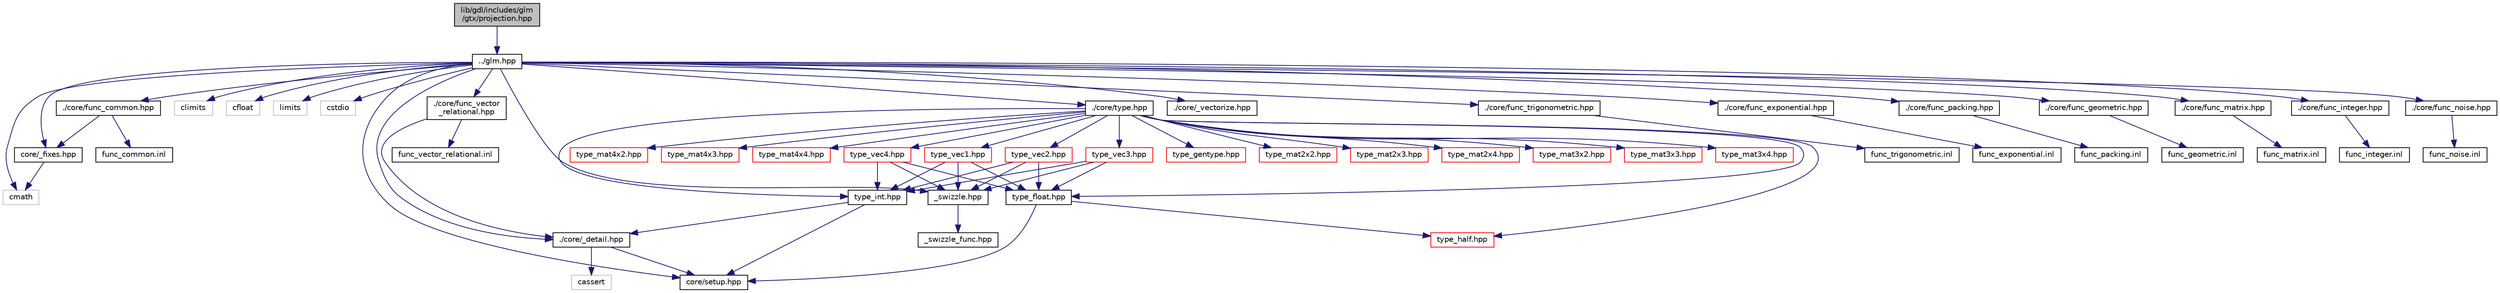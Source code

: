 digraph "lib/gdl/includes/glm/gtx/projection.hpp"
{
  edge [fontname="Helvetica",fontsize="10",labelfontname="Helvetica",labelfontsize="10"];
  node [fontname="Helvetica",fontsize="10",shape=record];
  Node1 [label="lib/gdl/includes/glm\l/gtx/projection.hpp",height=0.2,width=0.4,color="black", fillcolor="grey75", style="filled", fontcolor="black"];
  Node1 -> Node2 [color="midnightblue",fontsize="10",style="solid"];
  Node2 [label="../glm.hpp",height=0.2,width=0.4,color="black", fillcolor="white", style="filled",URL="$glm_8hpp.html"];
  Node2 -> Node3 [color="midnightblue",fontsize="10",style="solid"];
  Node3 [label="core/_fixes.hpp",height=0.2,width=0.4,color="black", fillcolor="white", style="filled",URL="$__fixes_8hpp.html"];
  Node3 -> Node4 [color="midnightblue",fontsize="10",style="solid"];
  Node4 [label="cmath",height=0.2,width=0.4,color="grey75", fillcolor="white", style="filled"];
  Node2 -> Node4 [color="midnightblue",fontsize="10",style="solid"];
  Node2 -> Node5 [color="midnightblue",fontsize="10",style="solid"];
  Node5 [label="climits",height=0.2,width=0.4,color="grey75", fillcolor="white", style="filled"];
  Node2 -> Node6 [color="midnightblue",fontsize="10",style="solid"];
  Node6 [label="cfloat",height=0.2,width=0.4,color="grey75", fillcolor="white", style="filled"];
  Node2 -> Node7 [color="midnightblue",fontsize="10",style="solid"];
  Node7 [label="limits",height=0.2,width=0.4,color="grey75", fillcolor="white", style="filled"];
  Node2 -> Node8 [color="midnightblue",fontsize="10",style="solid"];
  Node8 [label="cstdio",height=0.2,width=0.4,color="grey75", fillcolor="white", style="filled"];
  Node2 -> Node9 [color="midnightblue",fontsize="10",style="solid"];
  Node9 [label="core/setup.hpp",height=0.2,width=0.4,color="black", fillcolor="white", style="filled",URL="$setup_8hpp.html"];
  Node2 -> Node10 [color="midnightblue",fontsize="10",style="solid"];
  Node10 [label="./core/_detail.hpp",height=0.2,width=0.4,color="black", fillcolor="white", style="filled",URL="$__detail_8hpp.html"];
  Node10 -> Node9 [color="midnightblue",fontsize="10",style="solid"];
  Node10 -> Node11 [color="midnightblue",fontsize="10",style="solid"];
  Node11 [label="cassert",height=0.2,width=0.4,color="grey75", fillcolor="white", style="filled"];
  Node2 -> Node12 [color="midnightblue",fontsize="10",style="solid"];
  Node12 [label="./core/_vectorize.hpp",height=0.2,width=0.4,color="black", fillcolor="white", style="filled",URL="$__vectorize_8hpp.html"];
  Node2 -> Node13 [color="midnightblue",fontsize="10",style="solid"];
  Node13 [label="./core/type.hpp",height=0.2,width=0.4,color="black", fillcolor="white", style="filled",URL="$type_8hpp.html"];
  Node13 -> Node14 [color="midnightblue",fontsize="10",style="solid"];
  Node14 [label="type_half.hpp",height=0.2,width=0.4,color="red", fillcolor="white", style="filled",URL="$type__half_8hpp.html"];
  Node13 -> Node15 [color="midnightblue",fontsize="10",style="solid"];
  Node15 [label="type_float.hpp",height=0.2,width=0.4,color="black", fillcolor="white", style="filled",URL="$type__float_8hpp.html"];
  Node15 -> Node14 [color="midnightblue",fontsize="10",style="solid"];
  Node15 -> Node9 [color="midnightblue",fontsize="10",style="solid"];
  Node13 -> Node16 [color="midnightblue",fontsize="10",style="solid"];
  Node16 [label="type_int.hpp",height=0.2,width=0.4,color="black", fillcolor="white", style="filled",URL="$type__int_8hpp.html"];
  Node16 -> Node9 [color="midnightblue",fontsize="10",style="solid"];
  Node16 -> Node10 [color="midnightblue",fontsize="10",style="solid"];
  Node13 -> Node17 [color="midnightblue",fontsize="10",style="solid"];
  Node17 [label="type_gentype.hpp",height=0.2,width=0.4,color="red", fillcolor="white", style="filled",URL="$type__gentype_8hpp.html"];
  Node13 -> Node18 [color="midnightblue",fontsize="10",style="solid"];
  Node18 [label="type_vec1.hpp",height=0.2,width=0.4,color="red", fillcolor="white", style="filled",URL="$type__vec1_8hpp.html"];
  Node18 -> Node15 [color="midnightblue",fontsize="10",style="solid"];
  Node18 -> Node16 [color="midnightblue",fontsize="10",style="solid"];
  Node18 -> Node19 [color="midnightblue",fontsize="10",style="solid"];
  Node19 [label="_swizzle.hpp",height=0.2,width=0.4,color="black", fillcolor="white", style="filled",URL="$__swizzle_8hpp.html"];
  Node19 -> Node20 [color="midnightblue",fontsize="10",style="solid"];
  Node20 [label="_swizzle_func.hpp",height=0.2,width=0.4,color="black", fillcolor="white", style="filled",URL="$__swizzle__func_8hpp.html"];
  Node13 -> Node21 [color="midnightblue",fontsize="10",style="solid"];
  Node21 [label="type_vec2.hpp",height=0.2,width=0.4,color="red", fillcolor="white", style="filled",URL="$type__vec2_8hpp.html"];
  Node21 -> Node15 [color="midnightblue",fontsize="10",style="solid"];
  Node21 -> Node16 [color="midnightblue",fontsize="10",style="solid"];
  Node21 -> Node19 [color="midnightblue",fontsize="10",style="solid"];
  Node13 -> Node22 [color="midnightblue",fontsize="10",style="solid"];
  Node22 [label="type_vec3.hpp",height=0.2,width=0.4,color="red", fillcolor="white", style="filled",URL="$type__vec3_8hpp.html"];
  Node22 -> Node15 [color="midnightblue",fontsize="10",style="solid"];
  Node22 -> Node16 [color="midnightblue",fontsize="10",style="solid"];
  Node22 -> Node19 [color="midnightblue",fontsize="10",style="solid"];
  Node13 -> Node23 [color="midnightblue",fontsize="10",style="solid"];
  Node23 [label="type_vec4.hpp",height=0.2,width=0.4,color="red", fillcolor="white", style="filled",URL="$type__vec4_8hpp.html"];
  Node23 -> Node15 [color="midnightblue",fontsize="10",style="solid"];
  Node23 -> Node16 [color="midnightblue",fontsize="10",style="solid"];
  Node23 -> Node19 [color="midnightblue",fontsize="10",style="solid"];
  Node13 -> Node24 [color="midnightblue",fontsize="10",style="solid"];
  Node24 [label="type_mat2x2.hpp",height=0.2,width=0.4,color="red", fillcolor="white", style="filled",URL="$type__mat2x2_8hpp.html"];
  Node13 -> Node25 [color="midnightblue",fontsize="10",style="solid"];
  Node25 [label="type_mat2x3.hpp",height=0.2,width=0.4,color="red", fillcolor="white", style="filled",URL="$type__mat2x3_8hpp.html"];
  Node13 -> Node26 [color="midnightblue",fontsize="10",style="solid"];
  Node26 [label="type_mat2x4.hpp",height=0.2,width=0.4,color="red", fillcolor="white", style="filled",URL="$type__mat2x4_8hpp.html"];
  Node13 -> Node27 [color="midnightblue",fontsize="10",style="solid"];
  Node27 [label="type_mat3x2.hpp",height=0.2,width=0.4,color="red", fillcolor="white", style="filled",URL="$type__mat3x2_8hpp.html"];
  Node13 -> Node28 [color="midnightblue",fontsize="10",style="solid"];
  Node28 [label="type_mat3x3.hpp",height=0.2,width=0.4,color="red", fillcolor="white", style="filled",URL="$type__mat3x3_8hpp.html"];
  Node13 -> Node29 [color="midnightblue",fontsize="10",style="solid"];
  Node29 [label="type_mat3x4.hpp",height=0.2,width=0.4,color="red", fillcolor="white", style="filled",URL="$type__mat3x4_8hpp.html"];
  Node13 -> Node30 [color="midnightblue",fontsize="10",style="solid"];
  Node30 [label="type_mat4x2.hpp",height=0.2,width=0.4,color="red", fillcolor="white", style="filled",URL="$type__mat4x2_8hpp.html"];
  Node13 -> Node31 [color="midnightblue",fontsize="10",style="solid"];
  Node31 [label="type_mat4x3.hpp",height=0.2,width=0.4,color="red", fillcolor="white", style="filled",URL="$type__mat4x3_8hpp.html"];
  Node13 -> Node32 [color="midnightblue",fontsize="10",style="solid"];
  Node32 [label="type_mat4x4.hpp",height=0.2,width=0.4,color="red", fillcolor="white", style="filled",URL="$type__mat4x4_8hpp.html"];
  Node2 -> Node33 [color="midnightblue",fontsize="10",style="solid"];
  Node33 [label="./core/func_trigonometric.hpp",height=0.2,width=0.4,color="black", fillcolor="white", style="filled",URL="$func__trigonometric_8hpp.html"];
  Node33 -> Node34 [color="midnightblue",fontsize="10",style="solid"];
  Node34 [label="func_trigonometric.inl",height=0.2,width=0.4,color="black", fillcolor="white", style="filled",URL="$func__trigonometric_8inl.html"];
  Node2 -> Node35 [color="midnightblue",fontsize="10",style="solid"];
  Node35 [label="./core/func_exponential.hpp",height=0.2,width=0.4,color="black", fillcolor="white", style="filled",URL="$func__exponential_8hpp.html"];
  Node35 -> Node36 [color="midnightblue",fontsize="10",style="solid"];
  Node36 [label="func_exponential.inl",height=0.2,width=0.4,color="black", fillcolor="white", style="filled",URL="$func__exponential_8inl.html"];
  Node2 -> Node37 [color="midnightblue",fontsize="10",style="solid"];
  Node37 [label="./core/func_common.hpp",height=0.2,width=0.4,color="black", fillcolor="white", style="filled",URL="$func__common_8hpp.html"];
  Node37 -> Node3 [color="midnightblue",fontsize="10",style="solid"];
  Node37 -> Node38 [color="midnightblue",fontsize="10",style="solid"];
  Node38 [label="func_common.inl",height=0.2,width=0.4,color="black", fillcolor="white", style="filled",URL="$func__common_8inl.html"];
  Node2 -> Node39 [color="midnightblue",fontsize="10",style="solid"];
  Node39 [label="./core/func_packing.hpp",height=0.2,width=0.4,color="black", fillcolor="white", style="filled",URL="$func__packing_8hpp.html"];
  Node39 -> Node40 [color="midnightblue",fontsize="10",style="solid"];
  Node40 [label="func_packing.inl",height=0.2,width=0.4,color="black", fillcolor="white", style="filled",URL="$func__packing_8inl.html"];
  Node2 -> Node41 [color="midnightblue",fontsize="10",style="solid"];
  Node41 [label="./core/func_geometric.hpp",height=0.2,width=0.4,color="black", fillcolor="white", style="filled",URL="$func__geometric_8hpp.html"];
  Node41 -> Node42 [color="midnightblue",fontsize="10",style="solid"];
  Node42 [label="func_geometric.inl",height=0.2,width=0.4,color="black", fillcolor="white", style="filled",URL="$func__geometric_8inl.html"];
  Node2 -> Node43 [color="midnightblue",fontsize="10",style="solid"];
  Node43 [label="./core/func_matrix.hpp",height=0.2,width=0.4,color="black", fillcolor="white", style="filled",URL="$func__matrix_8hpp.html"];
  Node43 -> Node44 [color="midnightblue",fontsize="10",style="solid"];
  Node44 [label="func_matrix.inl",height=0.2,width=0.4,color="black", fillcolor="white", style="filled",URL="$func__matrix_8inl.html"];
  Node2 -> Node45 [color="midnightblue",fontsize="10",style="solid"];
  Node45 [label="./core/func_vector\l_relational.hpp",height=0.2,width=0.4,color="black", fillcolor="white", style="filled",URL="$func__vector__relational_8hpp.html"];
  Node45 -> Node10 [color="midnightblue",fontsize="10",style="solid"];
  Node45 -> Node46 [color="midnightblue",fontsize="10",style="solid"];
  Node46 [label="func_vector_relational.inl",height=0.2,width=0.4,color="black", fillcolor="white", style="filled",URL="$func__vector__relational_8inl.html"];
  Node2 -> Node47 [color="midnightblue",fontsize="10",style="solid"];
  Node47 [label="./core/func_integer.hpp",height=0.2,width=0.4,color="black", fillcolor="white", style="filled",URL="$func__integer_8hpp.html"];
  Node47 -> Node48 [color="midnightblue",fontsize="10",style="solid"];
  Node48 [label="func_integer.inl",height=0.2,width=0.4,color="black", fillcolor="white", style="filled",URL="$func__integer_8inl.html"];
  Node2 -> Node49 [color="midnightblue",fontsize="10",style="solid"];
  Node49 [label="./core/func_noise.hpp",height=0.2,width=0.4,color="black", fillcolor="white", style="filled",URL="$func__noise_8hpp.html"];
  Node49 -> Node50 [color="midnightblue",fontsize="10",style="solid"];
  Node50 [label="func_noise.inl",height=0.2,width=0.4,color="black", fillcolor="white", style="filled",URL="$func__noise_8inl.html"];
  Node2 -> Node19 [color="midnightblue",fontsize="10",style="solid"];
}
